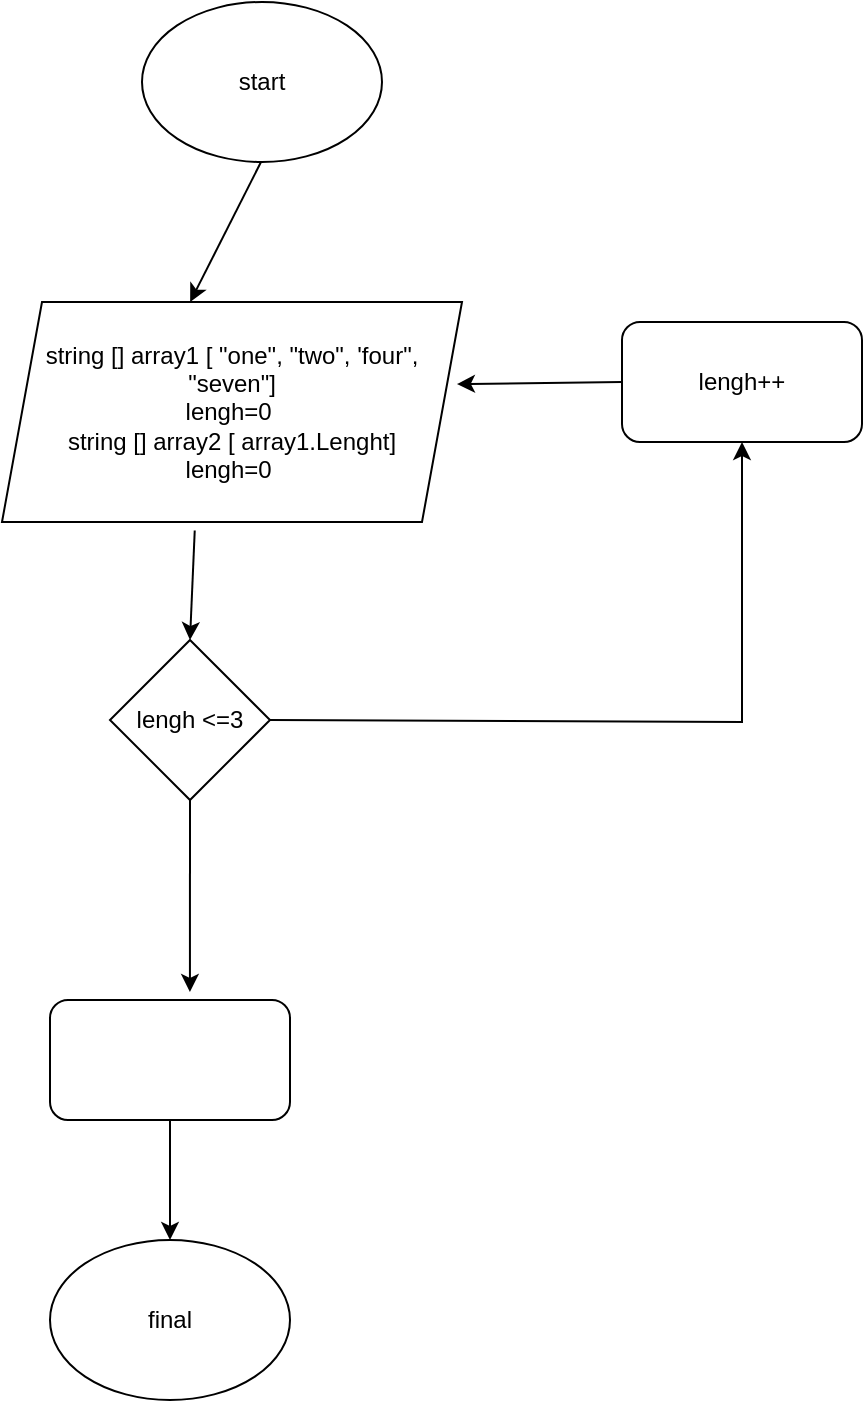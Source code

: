 <mxfile version="19.0.3" type="device"><diagram id="gRL1iw0Lp-Fliyg8fBkT" name="Страница 1"><mxGraphModel dx="1185" dy="754" grid="1" gridSize="10" guides="1" tooltips="1" connect="1" arrows="1" fold="1" page="1" pageScale="1" pageWidth="827" pageHeight="1169" math="0" shadow="0"><root><mxCell id="0"/><mxCell id="1" parent="0"/><mxCell id="X0MzcskQWo8euHvwPqli-1" value="start" style="ellipse;whiteSpace=wrap;html=1;" parent="1" vertex="1"><mxGeometry x="320" y="200" width="120" height="80" as="geometry"/></mxCell><mxCell id="X0MzcskQWo8euHvwPqli-2" value="string [] array1 [ &quot;one&quot;, &quot;two&quot;, 'four&quot;, &quot;seven&quot;]&lt;br&gt;lengh=0&amp;nbsp;&lt;br&gt;string [] array2 [ array1.Lenght]&lt;br&gt;lengh=0&amp;nbsp;" style="shape=parallelogram;perimeter=parallelogramPerimeter;whiteSpace=wrap;html=1;fixedSize=1;" parent="1" vertex="1"><mxGeometry x="250" y="350" width="230" height="110" as="geometry"/></mxCell><mxCell id="X0MzcskQWo8euHvwPqli-3" value="lengh &amp;lt;=3" style="rhombus;whiteSpace=wrap;html=1;" parent="1" vertex="1"><mxGeometry x="304" y="519" width="80" height="80" as="geometry"/></mxCell><mxCell id="X0MzcskQWo8euHvwPqli-4" value="" style="rounded=1;whiteSpace=wrap;html=1;" parent="1" vertex="1"><mxGeometry x="274" y="699" width="120" height="60" as="geometry"/></mxCell><mxCell id="X0MzcskQWo8euHvwPqli-5" value="final" style="ellipse;whiteSpace=wrap;html=1;" parent="1" vertex="1"><mxGeometry x="274" y="819" width="120" height="80" as="geometry"/></mxCell><mxCell id="X0MzcskQWo8euHvwPqli-6" value="lengh++" style="rounded=1;whiteSpace=wrap;html=1;" parent="1" vertex="1"><mxGeometry x="560" y="360" width="120" height="60" as="geometry"/></mxCell><mxCell id="X0MzcskQWo8euHvwPqli-7" value="" style="endArrow=classic;html=1;rounded=0;exitX=1;exitY=0.5;exitDx=0;exitDy=0;entryX=0.5;entryY=1;entryDx=0;entryDy=0;" parent="1" source="X0MzcskQWo8euHvwPqli-3" target="X0MzcskQWo8euHvwPqli-6" edge="1"><mxGeometry width="50" height="50" relative="1" as="geometry"><mxPoint x="530" y="650" as="sourcePoint"/><mxPoint x="620" y="670" as="targetPoint"/><Array as="points"><mxPoint x="620" y="560"/></Array></mxGeometry></mxCell><mxCell id="X0MzcskQWo8euHvwPqli-9" value="" style="endArrow=classic;html=1;rounded=0;exitX=0;exitY=0.5;exitDx=0;exitDy=0;entryX=0.989;entryY=0.373;entryDx=0;entryDy=0;entryPerimeter=0;" parent="1" source="X0MzcskQWo8euHvwPqli-6" target="X0MzcskQWo8euHvwPqli-2" edge="1"><mxGeometry width="50" height="50" relative="1" as="geometry"><mxPoint x="450" y="480" as="sourcePoint"/><mxPoint x="500" y="430" as="targetPoint"/></mxGeometry></mxCell><mxCell id="X0MzcskQWo8euHvwPqli-10" value="" style="endArrow=classic;html=1;rounded=0;entryX=0.5;entryY=0;entryDx=0;entryDy=0;exitX=0.419;exitY=1.039;exitDx=0;exitDy=0;exitPerimeter=0;" parent="1" source="X0MzcskQWo8euHvwPqli-2" target="X0MzcskQWo8euHvwPqli-3" edge="1"><mxGeometry width="50" height="50" relative="1" as="geometry"><mxPoint x="380" y="430" as="sourcePoint"/><mxPoint x="480" y="400" as="targetPoint"/></mxGeometry></mxCell><mxCell id="X0MzcskQWo8euHvwPqli-11" value="" style="endArrow=classic;html=1;rounded=0;exitX=0.5;exitY=1;exitDx=0;exitDy=0;entryX=0.583;entryY=-0.067;entryDx=0;entryDy=0;entryPerimeter=0;" parent="1" source="X0MzcskQWo8euHvwPqli-3" target="X0MzcskQWo8euHvwPqli-4" edge="1"><mxGeometry width="50" height="50" relative="1" as="geometry"><mxPoint x="474" y="709" as="sourcePoint"/><mxPoint x="524" y="659" as="targetPoint"/></mxGeometry></mxCell><mxCell id="X0MzcskQWo8euHvwPqli-12" value="" style="endArrow=classic;html=1;rounded=0;entryX=0.5;entryY=0;entryDx=0;entryDy=0;" parent="1" source="X0MzcskQWo8euHvwPqli-4" target="X0MzcskQWo8euHvwPqli-5" edge="1"><mxGeometry width="50" height="50" relative="1" as="geometry"><mxPoint x="354" y="609" as="sourcePoint"/><mxPoint x="464" y="759" as="targetPoint"/></mxGeometry></mxCell><mxCell id="X0MzcskQWo8euHvwPqli-13" value="" style="endArrow=classic;html=1;rounded=0;entryX=0.409;entryY=0;entryDx=0;entryDy=0;entryPerimeter=0;" parent="1" target="X0MzcskQWo8euHvwPqli-2" edge="1"><mxGeometry width="50" height="50" relative="1" as="geometry"><mxPoint x="379.5" y="280" as="sourcePoint"/><mxPoint x="379.5" y="340" as="targetPoint"/></mxGeometry></mxCell></root></mxGraphModel></diagram></mxfile>